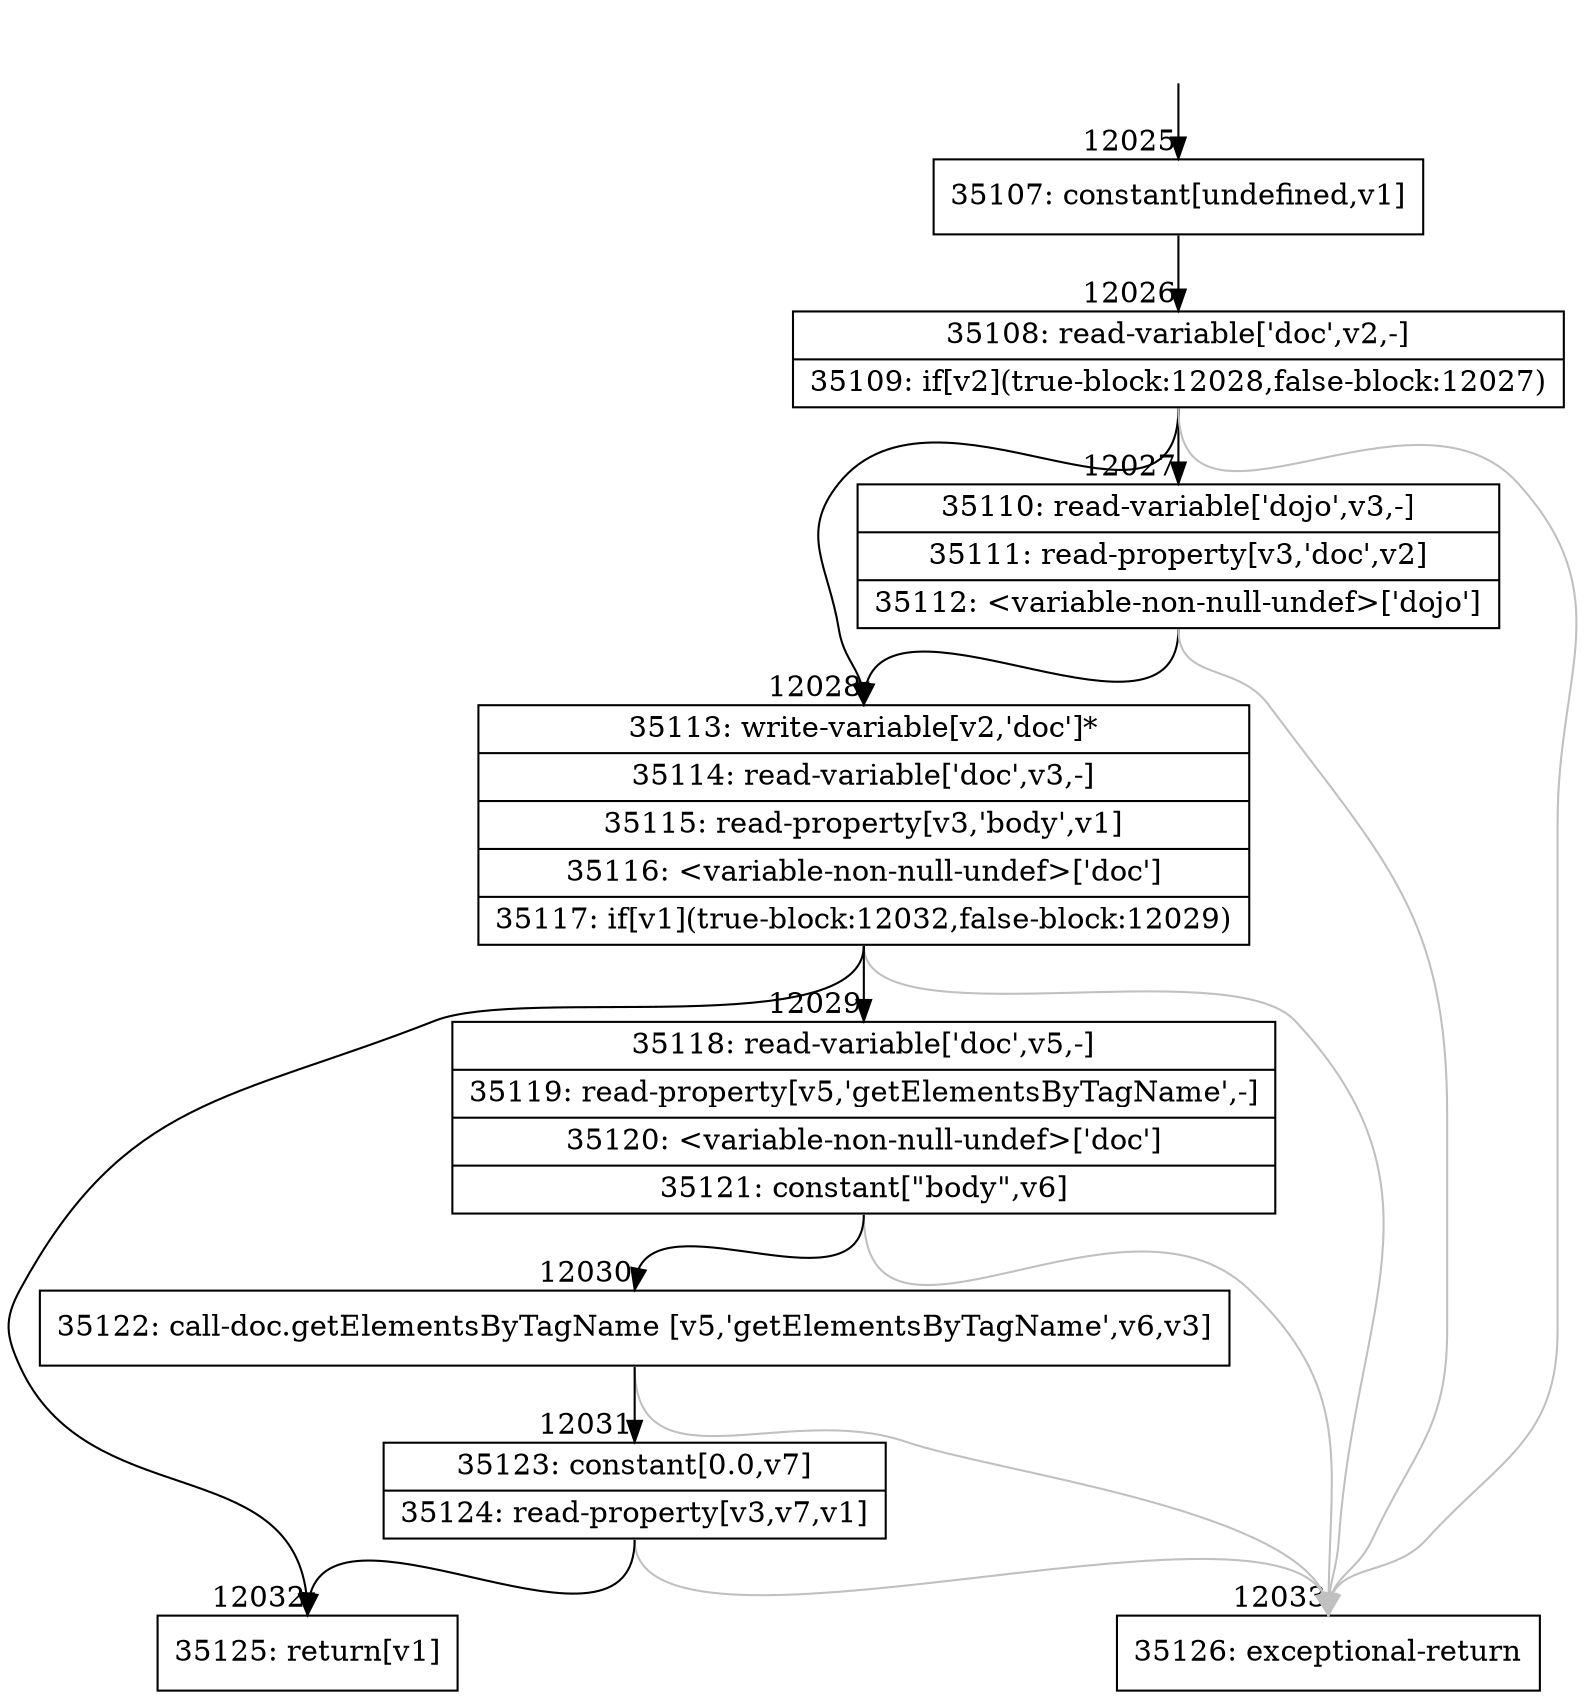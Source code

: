digraph {
rankdir="TD"
BB_entry891[shape=none,label=""];
BB_entry891 -> BB12025 [tailport=s, headport=n, headlabel="    12025"]
BB12025 [shape=record label="{35107: constant[undefined,v1]}" ] 
BB12025 -> BB12026 [tailport=s, headport=n, headlabel="      12026"]
BB12026 [shape=record label="{35108: read-variable['doc',v2,-]|35109: if[v2](true-block:12028,false-block:12027)}" ] 
BB12026 -> BB12028 [tailport=s, headport=n, headlabel="      12028"]
BB12026 -> BB12027 [tailport=s, headport=n, headlabel="      12027"]
BB12026 -> BB12033 [tailport=s, headport=n, color=gray, headlabel="      12033"]
BB12027 [shape=record label="{35110: read-variable['dojo',v3,-]|35111: read-property[v3,'doc',v2]|35112: \<variable-non-null-undef\>['dojo']}" ] 
BB12027 -> BB12028 [tailport=s, headport=n]
BB12027 -> BB12033 [tailport=s, headport=n, color=gray]
BB12028 [shape=record label="{35113: write-variable[v2,'doc']*|35114: read-variable['doc',v3,-]|35115: read-property[v3,'body',v1]|35116: \<variable-non-null-undef\>['doc']|35117: if[v1](true-block:12032,false-block:12029)}" ] 
BB12028 -> BB12032 [tailport=s, headport=n, headlabel="      12032"]
BB12028 -> BB12029 [tailport=s, headport=n, headlabel="      12029"]
BB12028 -> BB12033 [tailport=s, headport=n, color=gray]
BB12029 [shape=record label="{35118: read-variable['doc',v5,-]|35119: read-property[v5,'getElementsByTagName',-]|35120: \<variable-non-null-undef\>['doc']|35121: constant[\"body\",v6]}" ] 
BB12029 -> BB12030 [tailport=s, headport=n, headlabel="      12030"]
BB12029 -> BB12033 [tailport=s, headport=n, color=gray]
BB12030 [shape=record label="{35122: call-doc.getElementsByTagName [v5,'getElementsByTagName',v6,v3]}" ] 
BB12030 -> BB12031 [tailport=s, headport=n, headlabel="      12031"]
BB12030 -> BB12033 [tailport=s, headport=n, color=gray]
BB12031 [shape=record label="{35123: constant[0.0,v7]|35124: read-property[v3,v7,v1]}" ] 
BB12031 -> BB12032 [tailport=s, headport=n]
BB12031 -> BB12033 [tailport=s, headport=n, color=gray]
BB12032 [shape=record label="{35125: return[v1]}" ] 
BB12033 [shape=record label="{35126: exceptional-return}" ] 
//#$~ 16859
}
